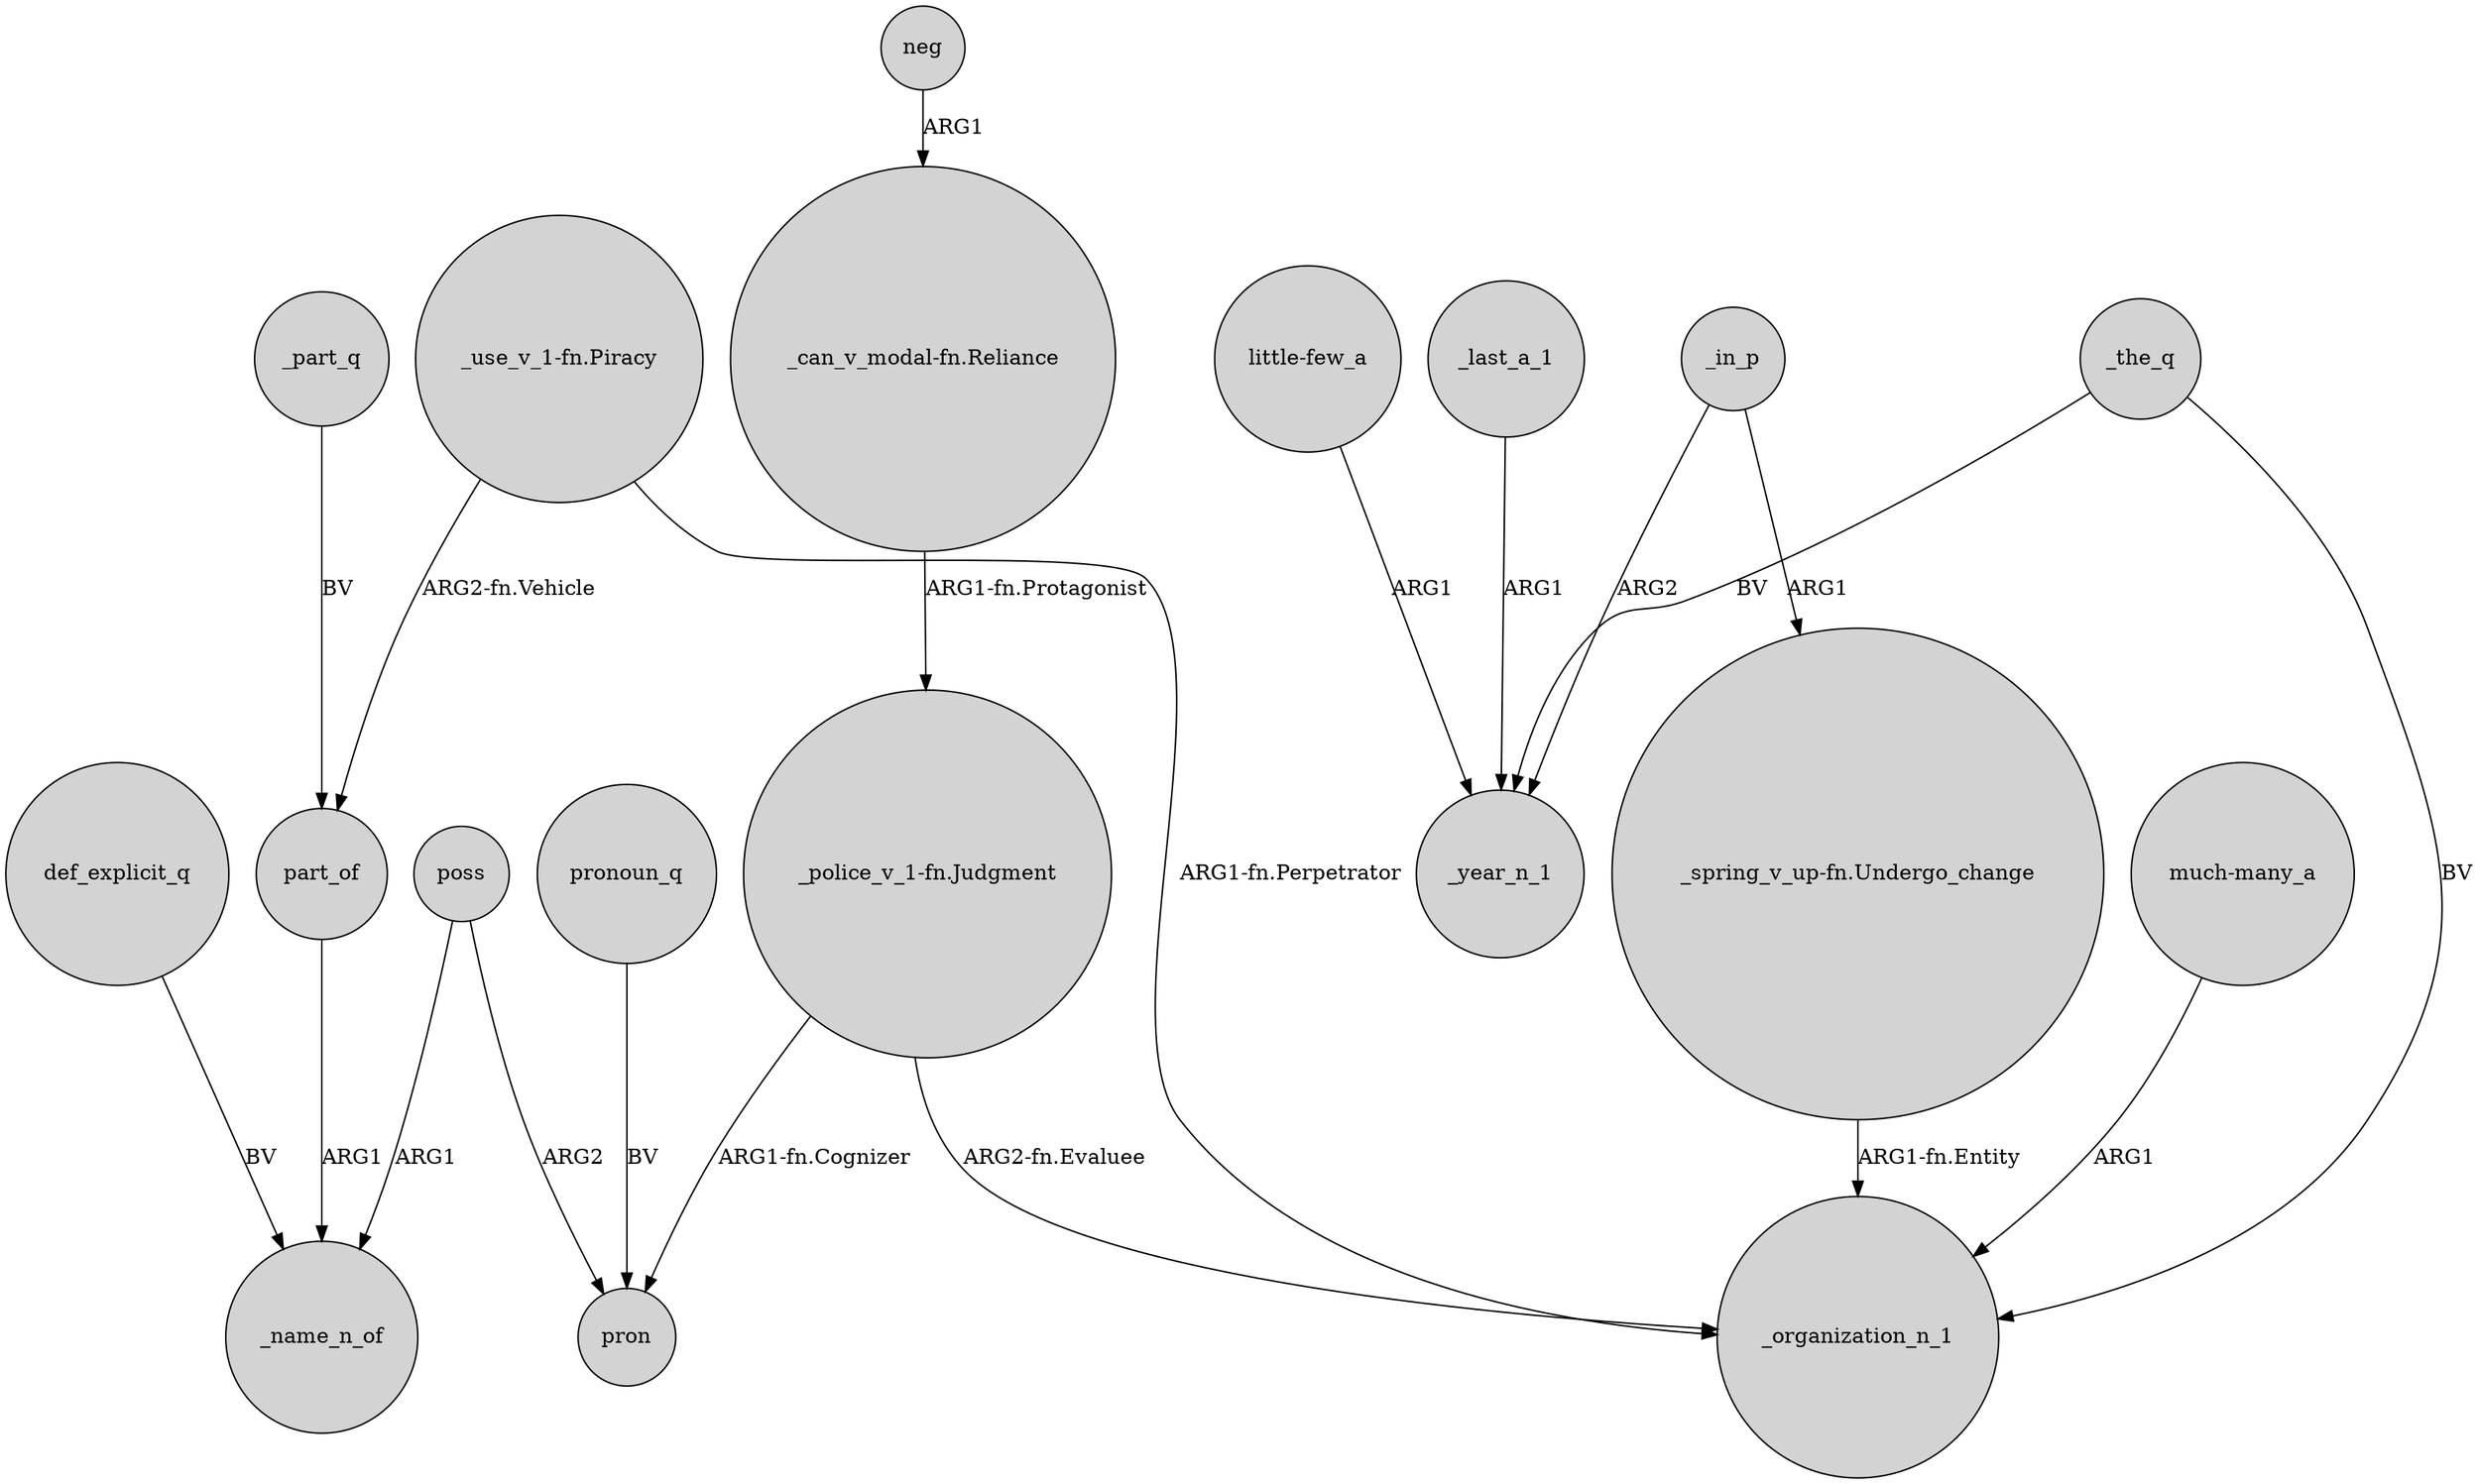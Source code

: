 digraph {
	node [shape=circle style=filled]
	poss -> _name_n_of [label=ARG1]
	_the_q -> _organization_n_1 [label=BV]
	_in_p -> _year_n_1 [label=ARG2]
	"_spring_v_up-fn.Undergo_change" -> _organization_n_1 [label="ARG1-fn.Entity"]
	"_can_v_modal-fn.Reliance" -> "_police_v_1-fn.Judgment" [label="ARG1-fn.Protagonist"]
	"_police_v_1-fn.Judgment" -> pron [label="ARG1-fn.Cognizer"]
	neg -> "_can_v_modal-fn.Reliance" [label=ARG1]
	_in_p -> "_spring_v_up-fn.Undergo_change" [label=ARG1]
	part_of -> _name_n_of [label=ARG1]
	def_explicit_q -> _name_n_of [label=BV]
	pronoun_q -> pron [label=BV]
	poss -> pron [label=ARG2]
	_part_q -> part_of [label=BV]
	"little-few_a" -> _year_n_1 [label=ARG1]
	_the_q -> _year_n_1 [label=BV]
	_last_a_1 -> _year_n_1 [label=ARG1]
	"_use_v_1-fn.Piracy" -> _organization_n_1 [label="ARG1-fn.Perpetrator"]
	"_use_v_1-fn.Piracy" -> part_of [label="ARG2-fn.Vehicle"]
	"_police_v_1-fn.Judgment" -> _organization_n_1 [label="ARG2-fn.Evaluee"]
	"much-many_a" -> _organization_n_1 [label=ARG1]
}
